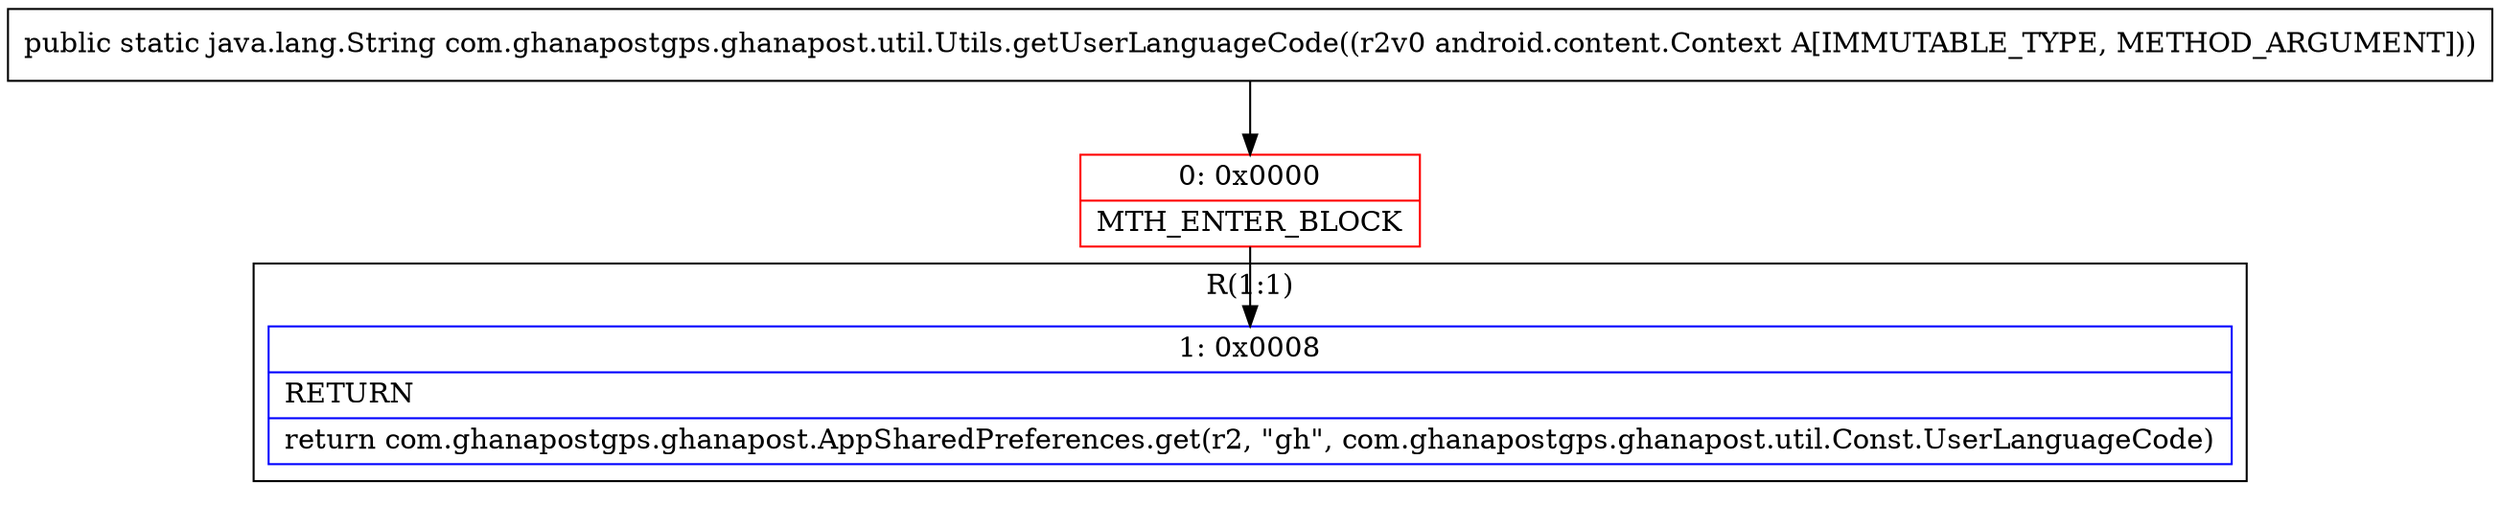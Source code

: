 digraph "CFG forcom.ghanapostgps.ghanapost.util.Utils.getUserLanguageCode(Landroid\/content\/Context;)Ljava\/lang\/String;" {
subgraph cluster_Region_40106748 {
label = "R(1:1)";
node [shape=record,color=blue];
Node_1 [shape=record,label="{1\:\ 0x0008|RETURN\l|return com.ghanapostgps.ghanapost.AppSharedPreferences.get(r2, \"gh\", com.ghanapostgps.ghanapost.util.Const.UserLanguageCode)\l}"];
}
Node_0 [shape=record,color=red,label="{0\:\ 0x0000|MTH_ENTER_BLOCK\l}"];
MethodNode[shape=record,label="{public static java.lang.String com.ghanapostgps.ghanapost.util.Utils.getUserLanguageCode((r2v0 android.content.Context A[IMMUTABLE_TYPE, METHOD_ARGUMENT])) }"];
MethodNode -> Node_0;
Node_0 -> Node_1;
}

